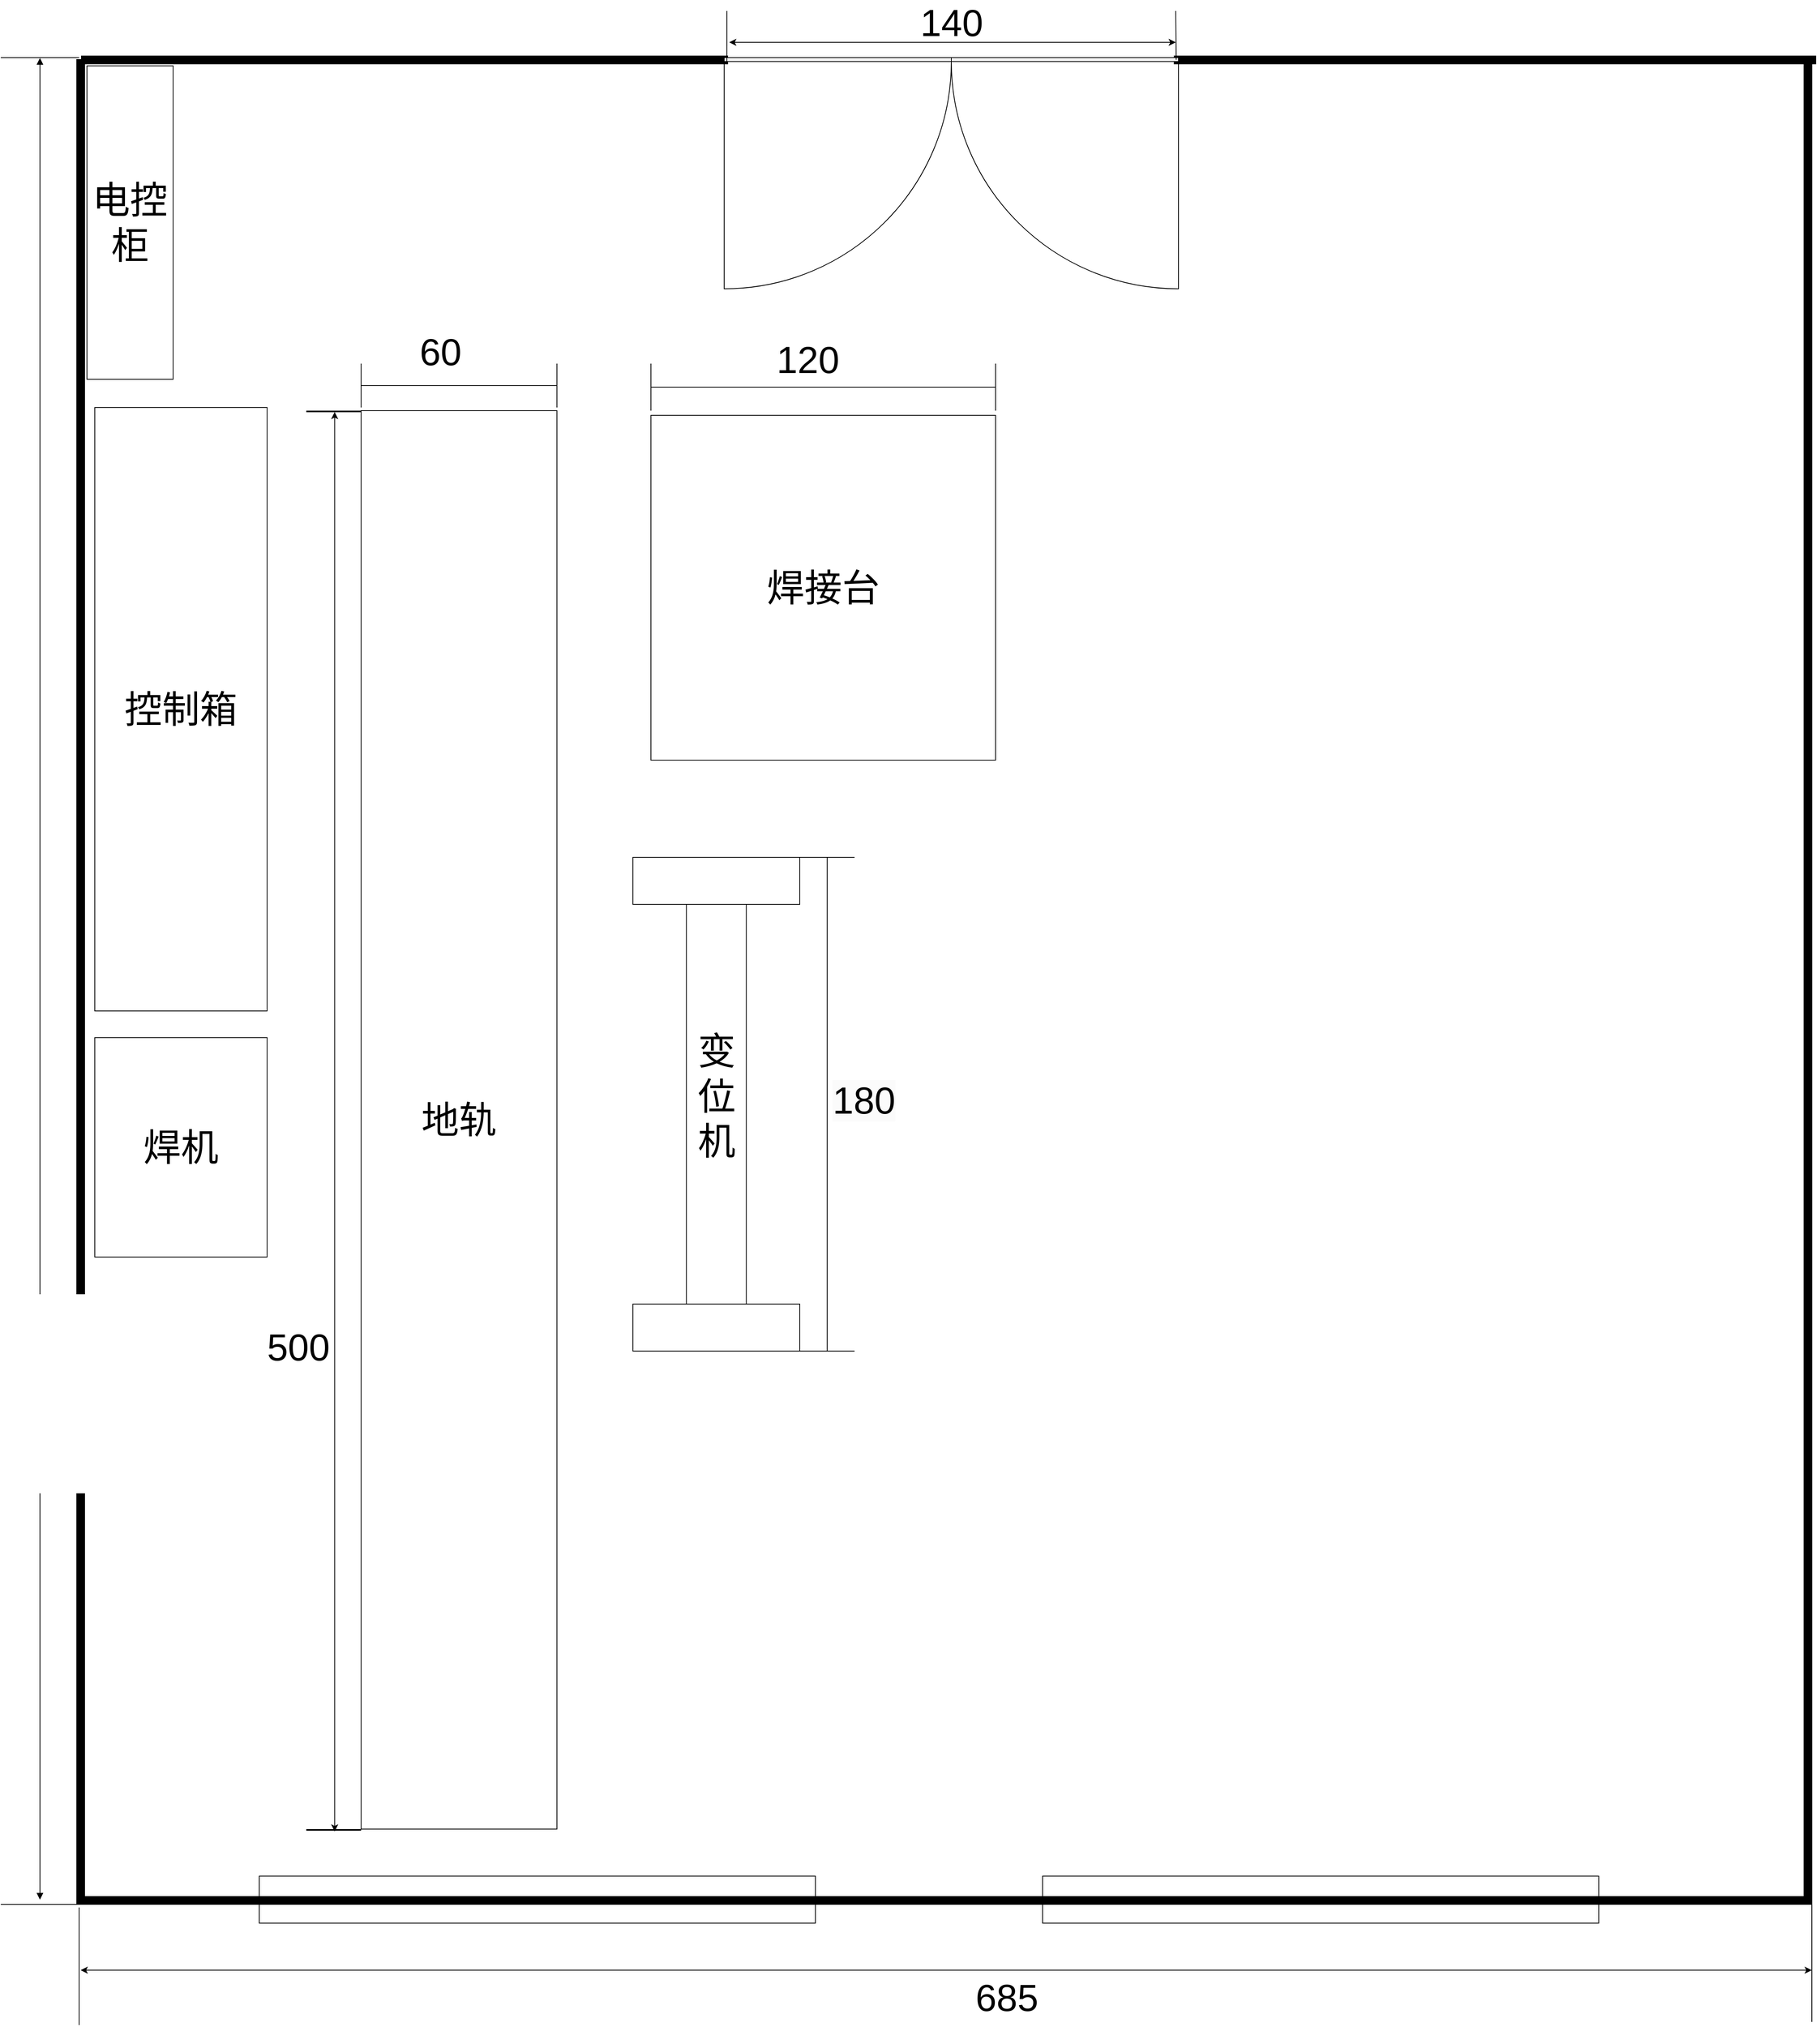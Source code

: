 <mxfile version="21.1.1" type="github">
  <diagram name="第 1 页" id="9VyFLo5dkuPswK5dTQU8">
    <mxGraphModel dx="3083" dy="2622" grid="1" gridSize="10" guides="1" tooltips="1" connect="1" arrows="1" fold="1" page="1" pageScale="1" pageWidth="827" pageHeight="1169" math="0" shadow="0">
      <root>
        <mxCell id="0" />
        <mxCell id="1" parent="0" />
        <mxCell id="Bef0XKD4eRXr6pYGSOdi-11" value="" style="rounded=0;whiteSpace=wrap;html=1;" vertex="1" parent="1">
          <mxGeometry x="1380" y="2060" width="710" height="60" as="geometry" />
        </mxCell>
        <mxCell id="Bef0XKD4eRXr6pYGSOdi-10" value="" style="rounded=0;whiteSpace=wrap;html=1;" vertex="1" parent="1">
          <mxGeometry x="380" y="2060" width="710" height="60" as="geometry" />
        </mxCell>
        <mxCell id="Bef0XKD4eRXr6pYGSOdi-4" value="" style="verticalLabelPosition=bottom;html=1;verticalAlign=top;align=center;strokeWidth=1;shape=mxgraph.floorplan.wallU;fillColor=#000000;rounded=0;shadow=0;comic=0;fontFamily=Verdana;fontSize=12;rotation=-180;" vertex="1" parent="1">
          <mxGeometry x="147" y="-258" width="2215" height="2354" as="geometry" />
        </mxCell>
        <mxCell id="Bef0XKD4eRXr6pYGSOdi-6" value="" style="verticalLabelPosition=bottom;html=1;verticalAlign=top;align=center;strokeWidth=1;shape=mxgraph.floorplan.wall;fillColor=#000000;direction=south;rounded=0;shadow=0;comic=0;fontFamily=Verdana;fontSize=12;rotation=90;" vertex="1" parent="1">
          <mxGeometry x="560.5" y="-670" width="10" height="825" as="geometry" />
        </mxCell>
        <mxCell id="Bef0XKD4eRXr6pYGSOdi-7" value="" style="verticalLabelPosition=bottom;html=1;verticalAlign=top;align=center;strokeWidth=1;shape=mxgraph.floorplan.wall;fillColor=#000000;direction=south;rounded=0;shadow=0;comic=0;fontFamily=Verdana;fontSize=12;rotation=90;" vertex="1" parent="1">
          <mxGeometry x="1952.5" y="-667" width="10" height="819" as="geometry" />
        </mxCell>
        <mxCell id="Bef0XKD4eRXr6pYGSOdi-8" value="" style="verticalLabelPosition=bottom;html=1;verticalAlign=top;align=center;strokeWidth=1;shape=mxgraph.floorplan.doorDouble;rounded=0;shadow=0;comic=0;fontFamily=Verdana;fontSize=12;rotation=0;" vertex="1" parent="1">
          <mxGeometry x="973.5" y="-260.5" width="580" height="70" as="geometry" />
        </mxCell>
        <mxCell id="Bef0XKD4eRXr6pYGSOdi-9" value="&lt;font style=&quot;font-size: 48px;&quot;&gt;电控柜&lt;/font&gt;" style="rounded=0;whiteSpace=wrap;html=1;rotation=0;" vertex="1" parent="1">
          <mxGeometry x="160" y="-250" width="110" height="400" as="geometry" />
        </mxCell>
        <mxCell id="Bef0XKD4eRXr6pYGSOdi-14" value="" style="endArrow=block;startArrow=block;endFill=1;startFill=1;html=1;rounded=0;" edge="1" parent="1">
          <mxGeometry width="160" relative="1" as="geometry">
            <mxPoint x="100" y="-260" as="sourcePoint" />
            <mxPoint x="100" y="2090" as="targetPoint" />
          </mxGeometry>
        </mxCell>
        <mxCell id="Bef0XKD4eRXr6pYGSOdi-16" value="" style="endArrow=none;html=1;rounded=0;" edge="1" parent="1">
          <mxGeometry width="50" height="50" relative="1" as="geometry">
            <mxPoint x="50" y="-260.5" as="sourcePoint" />
            <mxPoint x="150" y="-260.5" as="targetPoint" />
          </mxGeometry>
        </mxCell>
        <mxCell id="Bef0XKD4eRXr6pYGSOdi-17" value="" style="endArrow=none;html=1;rounded=0;entryX=0.998;entryY=0;entryDx=0;entryDy=0;entryPerimeter=0;" edge="1" parent="1" target="Bef0XKD4eRXr6pYGSOdi-4">
          <mxGeometry width="50" height="50" relative="1" as="geometry">
            <mxPoint x="50" y="2096" as="sourcePoint" />
            <mxPoint x="130" y="1970" as="targetPoint" />
          </mxGeometry>
        </mxCell>
        <mxCell id="Bef0XKD4eRXr6pYGSOdi-18" value="" style="endArrow=classic;startArrow=classic;html=1;rounded=0;" edge="1" parent="1">
          <mxGeometry width="50" height="50" relative="1" as="geometry">
            <mxPoint x="152" y="2180" as="sourcePoint" />
            <mxPoint x="2362" y="2180" as="targetPoint" />
          </mxGeometry>
        </mxCell>
        <mxCell id="Bef0XKD4eRXr6pYGSOdi-19" value="" style="endArrow=none;html=1;rounded=0;" edge="1" parent="1">
          <mxGeometry width="50" height="50" relative="1" as="geometry">
            <mxPoint x="150" y="2250" as="sourcePoint" />
            <mxPoint x="150" y="2100" as="targetPoint" />
          </mxGeometry>
        </mxCell>
        <mxCell id="Bef0XKD4eRXr6pYGSOdi-20" value="" style="endArrow=none;html=1;rounded=0;" edge="1" parent="1">
          <mxGeometry width="50" height="50" relative="1" as="geometry">
            <mxPoint x="2362" y="2246" as="sourcePoint" />
            <mxPoint x="2362" y="2096" as="targetPoint" />
          </mxGeometry>
        </mxCell>
        <mxCell id="Bef0XKD4eRXr6pYGSOdi-21" value="&lt;font style=&quot;font-size: 48px;&quot;&gt;685&lt;/font&gt;" style="text;html=1;strokeColor=none;fillColor=none;align=center;verticalAlign=middle;whiteSpace=wrap;rounded=0;" vertex="1" parent="1">
          <mxGeometry x="1300" y="2200" width="69" height="30" as="geometry" />
        </mxCell>
        <mxCell id="Bef0XKD4eRXr6pYGSOdi-23" value="&lt;font style=&quot;font-size: 48px;&quot;&gt;地轨&lt;/font&gt;" style="rounded=0;whiteSpace=wrap;html=1;" vertex="1" parent="1">
          <mxGeometry x="510" y="190" width="250" height="1810" as="geometry" />
        </mxCell>
        <mxCell id="Bef0XKD4eRXr6pYGSOdi-24" value="" style="endArrow=none;html=1;rounded=0;exitX=0.006;exitY=0.101;exitDx=0;exitDy=0;exitPerimeter=0;" edge="1" parent="1" source="Bef0XKD4eRXr6pYGSOdi-8">
          <mxGeometry width="50" height="50" relative="1" as="geometry">
            <mxPoint x="730" y="-260" as="sourcePoint" />
            <mxPoint x="977" y="-320" as="targetPoint" />
          </mxGeometry>
        </mxCell>
        <mxCell id="Bef0XKD4eRXr6pYGSOdi-25" value="" style="endArrow=none;html=1;rounded=0;exitX=0.995;exitY=0.04;exitDx=0;exitDy=0;exitPerimeter=0;" edge="1" parent="1" source="Bef0XKD4eRXr6pYGSOdi-8">
          <mxGeometry width="50" height="50" relative="1" as="geometry">
            <mxPoint x="1550" y="-270" as="sourcePoint" />
            <mxPoint x="1550" y="-320" as="targetPoint" />
          </mxGeometry>
        </mxCell>
        <mxCell id="Bef0XKD4eRXr6pYGSOdi-26" value="" style="endArrow=classic;startArrow=classic;html=1;rounded=0;" edge="1" parent="1">
          <mxGeometry width="50" height="50" relative="1" as="geometry">
            <mxPoint x="980" y="-280" as="sourcePoint" />
            <mxPoint x="1550" y="-280" as="targetPoint" />
          </mxGeometry>
        </mxCell>
        <mxCell id="Bef0XKD4eRXr6pYGSOdi-27" value="&lt;font style=&quot;font-size: 48px;&quot;&gt;140&lt;/font&gt;" style="text;html=1;strokeColor=none;fillColor=none;align=center;verticalAlign=middle;whiteSpace=wrap;rounded=0;" vertex="1" parent="1">
          <mxGeometry x="1234" y="-320" width="60" height="30" as="geometry" />
        </mxCell>
        <mxCell id="Bef0XKD4eRXr6pYGSOdi-35" value="" style="line;strokeWidth=2;html=1;" vertex="1" parent="1">
          <mxGeometry x="440" y="186" width="70" height="10" as="geometry" />
        </mxCell>
        <mxCell id="Bef0XKD4eRXr6pYGSOdi-36" value="" style="line;strokeWidth=2;html=1;" vertex="1" parent="1">
          <mxGeometry x="440" y="1996" width="70" height="10" as="geometry" />
        </mxCell>
        <mxCell id="Bef0XKD4eRXr6pYGSOdi-37" value="" style="endArrow=classic;startArrow=classic;html=1;rounded=0;entryX=0.518;entryY=0.579;entryDx=0;entryDy=0;entryPerimeter=0;exitX=0.518;exitY=0.699;exitDx=0;exitDy=0;exitPerimeter=0;" edge="1" parent="1" source="Bef0XKD4eRXr6pYGSOdi-36" target="Bef0XKD4eRXr6pYGSOdi-35">
          <mxGeometry width="50" height="50" relative="1" as="geometry">
            <mxPoint x="477" y="1996" as="sourcePoint" />
            <mxPoint x="450" y="746" as="targetPoint" />
          </mxGeometry>
        </mxCell>
        <mxCell id="Bef0XKD4eRXr6pYGSOdi-38" value="&lt;font style=&quot;font-size: 48px;&quot;&gt;500&lt;/font&gt;" style="text;html=1;strokeColor=none;fillColor=none;align=center;verticalAlign=middle;whiteSpace=wrap;rounded=0;" vertex="1" parent="1">
          <mxGeometry x="400" y="1370" width="60" height="30" as="geometry" />
        </mxCell>
        <mxCell id="Bef0XKD4eRXr6pYGSOdi-39" value="" style="shape=crossbar;whiteSpace=wrap;html=1;rounded=1;" vertex="1" parent="1">
          <mxGeometry x="510" y="130" width="250" height="56" as="geometry" />
        </mxCell>
        <mxCell id="Bef0XKD4eRXr6pYGSOdi-40" value="&lt;span style=&quot;font-size: 48px;&quot;&gt;60&lt;/span&gt;" style="text;html=1;align=center;verticalAlign=middle;resizable=0;points=[];autosize=1;strokeColor=none;fillColor=none;" vertex="1" parent="1">
          <mxGeometry x="570.5" y="80" width="80" height="70" as="geometry" />
        </mxCell>
        <mxCell id="Bef0XKD4eRXr6pYGSOdi-41" value="&lt;font style=&quot;font-size: 48px;&quot;&gt;控制箱&lt;/font&gt;" style="rounded=0;whiteSpace=wrap;html=1;" vertex="1" parent="1">
          <mxGeometry x="170" y="186" width="220" height="770" as="geometry" />
        </mxCell>
        <mxCell id="Bef0XKD4eRXr6pYGSOdi-43" value="&lt;font style=&quot;font-size: 48px;&quot;&gt;焊机&lt;/font&gt;" style="rounded=0;whiteSpace=wrap;html=1;" vertex="1" parent="1">
          <mxGeometry x="170" y="990" width="220" height="280" as="geometry" />
        </mxCell>
        <mxCell id="Bef0XKD4eRXr6pYGSOdi-44" value="&lt;font style=&quot;font-size: 48px;&quot;&gt;焊接台&lt;/font&gt;" style="whiteSpace=wrap;html=1;aspect=fixed;" vertex="1" parent="1">
          <mxGeometry x="880" y="196" width="440" height="440" as="geometry" />
        </mxCell>
        <mxCell id="Bef0XKD4eRXr6pYGSOdi-45" value="" style="shape=crossbar;whiteSpace=wrap;html=1;rounded=1;" vertex="1" parent="1">
          <mxGeometry x="880" y="130" width="440" height="60" as="geometry" />
        </mxCell>
        <mxCell id="Bef0XKD4eRXr6pYGSOdi-46" value="&lt;font style=&quot;font-size: 48px;&quot;&gt;120&lt;/font&gt;" style="text;html=1;align=center;verticalAlign=middle;resizable=0;points=[];autosize=1;strokeColor=none;fillColor=none;" vertex="1" parent="1">
          <mxGeometry x="1030" y="90" width="100" height="70" as="geometry" />
        </mxCell>
        <mxCell id="Bef0XKD4eRXr6pYGSOdi-49" value="" style="verticalLabelPosition=bottom;verticalAlign=top;html=1;shape=mxgraph.basic.rect;fillColor2=none;strokeWidth=1;size=20;indent=5;" vertex="1" parent="1">
          <mxGeometry x="857" y="760" width="213" height="60" as="geometry" />
        </mxCell>
        <mxCell id="Bef0XKD4eRXr6pYGSOdi-50" value="" style="verticalLabelPosition=bottom;verticalAlign=top;html=1;shape=mxgraph.basic.rect;fillColor2=none;strokeWidth=1;size=30;indent=5;" vertex="1" parent="1">
          <mxGeometry x="925.25" y="820" width="76.5" height="510" as="geometry" />
        </mxCell>
        <mxCell id="Bef0XKD4eRXr6pYGSOdi-51" value="" style="verticalLabelPosition=bottom;verticalAlign=top;html=1;shape=mxgraph.basic.rect;fillColor2=none;strokeWidth=1;size=20;indent=5;" vertex="1" parent="1">
          <mxGeometry x="857" y="1330" width="213" height="60" as="geometry" />
        </mxCell>
        <mxCell id="Bef0XKD4eRXr6pYGSOdi-53" value="&lt;font style=&quot;font-size: 48px;&quot;&gt;变位机&lt;/font&gt;" style="text;html=1;strokeColor=none;fillColor=none;align=center;verticalAlign=middle;whiteSpace=wrap;rounded=0;" vertex="1" parent="1">
          <mxGeometry x="933.5" y="1050" width="60" height="30" as="geometry" />
        </mxCell>
        <mxCell id="Bef0XKD4eRXr6pYGSOdi-55" value="" style="shape=crossbar;whiteSpace=wrap;html=1;rounded=1;direction=south;" vertex="1" parent="1">
          <mxGeometry x="1070" y="760" width="70" height="630" as="geometry" />
        </mxCell>
        <mxCell id="Bef0XKD4eRXr6pYGSOdi-56" value="&lt;span style=&quot;color: rgb(0, 0, 0); font-family: Helvetica; font-size: 48px; font-style: normal; font-variant-ligatures: normal; font-variant-caps: normal; font-weight: 400; letter-spacing: normal; orphans: 2; text-align: center; text-indent: 0px; text-transform: none; widows: 2; word-spacing: 0px; -webkit-text-stroke-width: 0px; background-color: rgb(251, 251, 251); text-decoration-thickness: initial; text-decoration-style: initial; text-decoration-color: initial; float: none; display: inline !important;&quot;&gt;180&lt;/span&gt;" style="text;whiteSpace=wrap;html=1;" vertex="1" parent="1">
          <mxGeometry x="1110" y="1035" width="110" height="80" as="geometry" />
        </mxCell>
      </root>
    </mxGraphModel>
  </diagram>
</mxfile>
